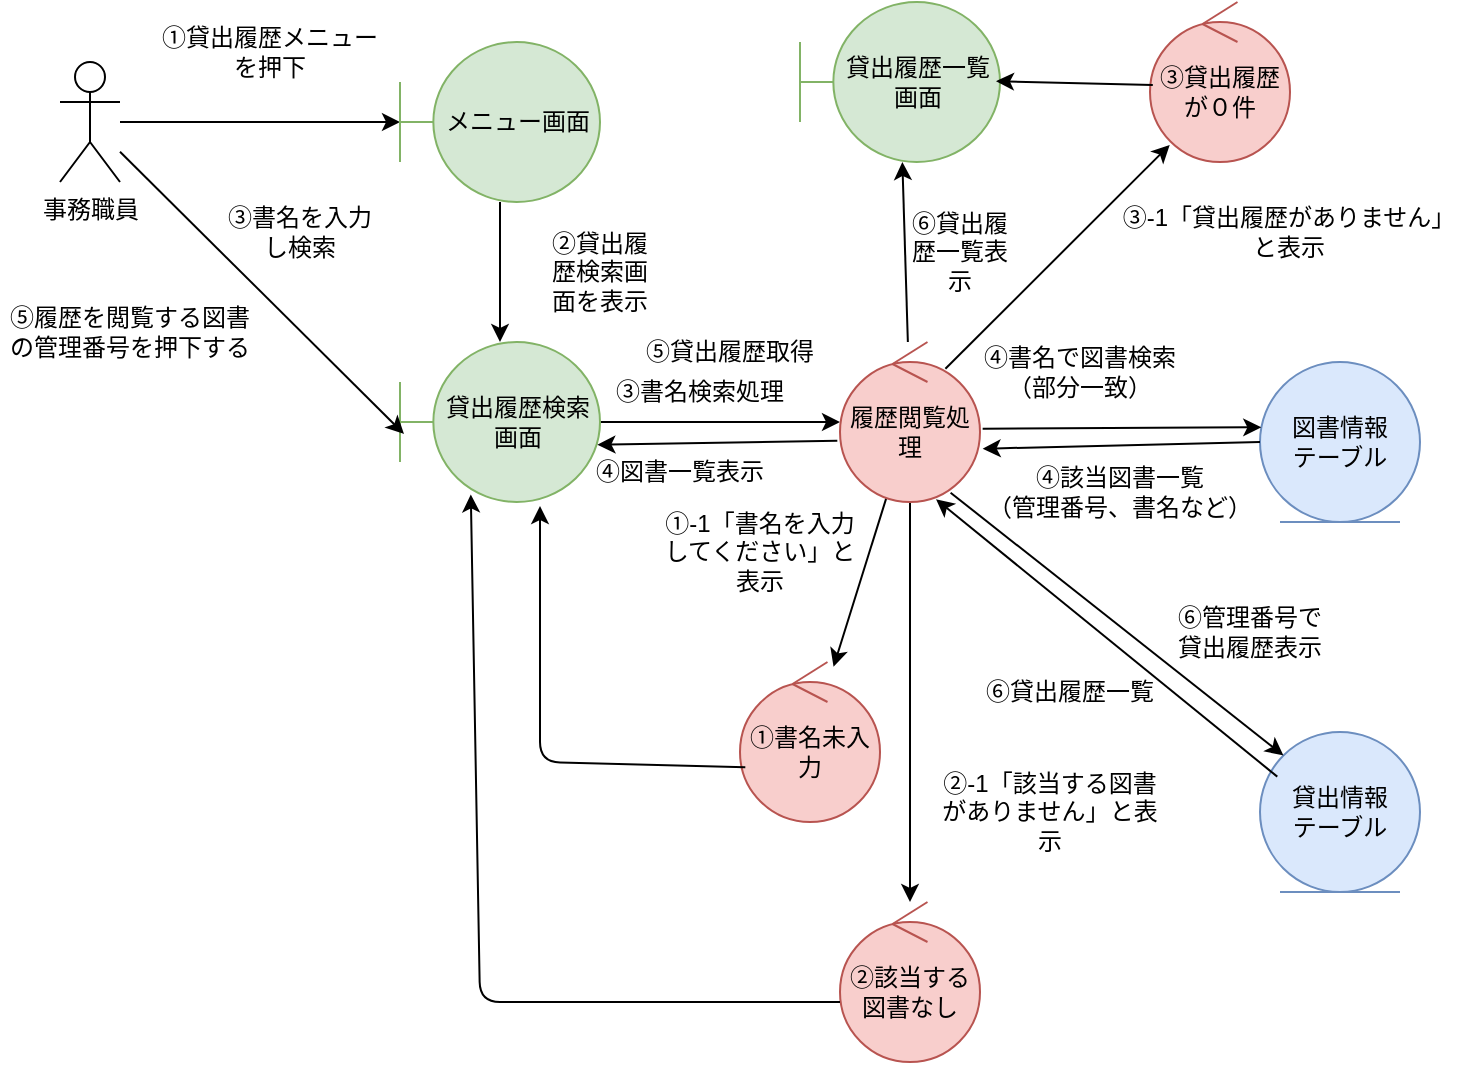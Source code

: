 <mxfile>
    <diagram id="jacj8VaNtq4-BNi4eWrG" name="ページ1">
        <mxGraphModel dx="1166" dy="599" grid="1" gridSize="10" guides="1" tooltips="1" connect="1" arrows="1" fold="1" page="1" pageScale="1" pageWidth="1600" pageHeight="1200" math="0" shadow="0">
            <root>
                <mxCell id="0"/>
                <mxCell id="1" parent="0"/>
                <mxCell id="4" value="" style="edgeStyle=none;html=1;" parent="1" source="2" target="3" edge="1">
                    <mxGeometry relative="1" as="geometry"/>
                </mxCell>
                <mxCell id="2" value="事務職員" style="shape=umlActor;verticalLabelPosition=bottom;verticalAlign=top;html=1;" parent="1" vertex="1">
                    <mxGeometry x="80" y="190" width="30" height="60" as="geometry"/>
                </mxCell>
                <mxCell id="8" value="" style="edgeStyle=none;html=1;" parent="1" source="3" target="5" edge="1">
                    <mxGeometry relative="1" as="geometry"/>
                </mxCell>
                <mxCell id="3" value="メニュー画面" style="shape=umlBoundary;whiteSpace=wrap;html=1;fillColor=#d5e8d4;strokeColor=#82b366;" parent="1" vertex="1">
                    <mxGeometry x="250" y="180" width="100" height="80" as="geometry"/>
                </mxCell>
                <mxCell id="13" value="" style="edgeStyle=none;html=1;" parent="1" source="5" target="12" edge="1">
                    <mxGeometry relative="1" as="geometry"/>
                </mxCell>
                <mxCell id="5" value="貸出履歴検索画面" style="shape=umlBoundary;whiteSpace=wrap;html=1;fillColor=#d5e8d4;strokeColor=#82b366;" parent="1" vertex="1">
                    <mxGeometry x="250" y="330" width="100" height="80" as="geometry"/>
                </mxCell>
                <mxCell id="6" value="貸出履歴一覧画面" style="shape=umlBoundary;whiteSpace=wrap;html=1;fillColor=#d5e8d4;strokeColor=#82b366;" parent="1" vertex="1">
                    <mxGeometry x="450" y="160" width="100" height="80" as="geometry"/>
                </mxCell>
                <mxCell id="7" value="①貸出履歴メニューを押下" style="text;html=1;align=center;verticalAlign=middle;whiteSpace=wrap;rounded=0;" parent="1" vertex="1">
                    <mxGeometry x="130" y="170" width="110" height="30" as="geometry"/>
                </mxCell>
                <mxCell id="9" value="➁貸出履歴検索画面を表示" style="text;html=1;align=center;verticalAlign=middle;whiteSpace=wrap;rounded=0;" parent="1" vertex="1">
                    <mxGeometry x="320" y="280" width="60" height="30" as="geometry"/>
                </mxCell>
                <mxCell id="10" value="" style="endArrow=classic;html=1;entryX=0.02;entryY=0.575;entryDx=0;entryDy=0;entryPerimeter=0;" parent="1" source="2" target="5" edge="1">
                    <mxGeometry width="50" height="50" relative="1" as="geometry">
                        <mxPoint x="160" y="240" as="sourcePoint"/>
                        <mxPoint x="210" y="190" as="targetPoint"/>
                    </mxGeometry>
                </mxCell>
                <mxCell id="11" value="③書名を入力し検索" style="text;html=1;align=center;verticalAlign=middle;whiteSpace=wrap;rounded=0;" parent="1" vertex="1">
                    <mxGeometry x="160" y="260" width="80" height="30" as="geometry"/>
                </mxCell>
                <mxCell id="16" value="" style="edgeStyle=none;html=1;" parent="1" source="12" target="15" edge="1">
                    <mxGeometry relative="1" as="geometry">
                        <Array as="points"/>
                    </mxGeometry>
                </mxCell>
                <mxCell id="25" value="" style="edgeStyle=none;html=1;" parent="1" source="12" target="24" edge="1">
                    <mxGeometry relative="1" as="geometry"/>
                </mxCell>
                <mxCell id="38" value="" style="edgeStyle=none;html=1;" parent="1" source="12" target="6" edge="1">
                    <mxGeometry relative="1" as="geometry"/>
                </mxCell>
                <mxCell id="12" value="履歴閲覧処理" style="ellipse;shape=umlControl;whiteSpace=wrap;html=1;fillColor=#f8cecc;strokeColor=#b85450;" parent="1" vertex="1">
                    <mxGeometry x="470" y="330" width="70" height="80" as="geometry"/>
                </mxCell>
                <mxCell id="14" value="③書名検索処理" style="text;html=1;align=center;verticalAlign=middle;whiteSpace=wrap;rounded=0;" parent="1" vertex="1">
                    <mxGeometry x="350" y="340" width="100" height="30" as="geometry"/>
                </mxCell>
                <mxCell id="15" value="①書名未入力" style="ellipse;shape=umlControl;whiteSpace=wrap;html=1;fillColor=#f8cecc;strokeColor=#b85450;" parent="1" vertex="1">
                    <mxGeometry x="420" y="490" width="70" height="80" as="geometry"/>
                </mxCell>
                <mxCell id="18" value="図書情報&lt;div&gt;テーブル&lt;/div&gt;" style="ellipse;shape=umlEntity;whiteSpace=wrap;html=1;fillColor=#dae8fc;strokeColor=#6c8ebf;" parent="1" vertex="1">
                    <mxGeometry x="680" y="340" width="80" height="80" as="geometry"/>
                </mxCell>
                <mxCell id="19" value="" style="edgeStyle=none;html=1;exitX=1.019;exitY=0.542;exitDx=0;exitDy=0;exitPerimeter=0;entryX=0.008;entryY=0.408;entryDx=0;entryDy=0;entryPerimeter=0;" parent="1" source="12" target="18" edge="1">
                    <mxGeometry relative="1" as="geometry">
                        <mxPoint x="505" y="418" as="sourcePoint"/>
                        <mxPoint x="495" y="452" as="targetPoint"/>
                    </mxGeometry>
                </mxCell>
                <mxCell id="20" value="④書名で図書検索（部分一致）" style="text;html=1;align=center;verticalAlign=middle;whiteSpace=wrap;rounded=0;" parent="1" vertex="1">
                    <mxGeometry x="540" y="330" width="100" height="30" as="geometry"/>
                </mxCell>
                <mxCell id="21" value="" style="endArrow=classic;html=1;exitX=0;exitY=0.5;exitDx=0;exitDy=0;entryX=1.019;entryY=0.667;entryDx=0;entryDy=0;entryPerimeter=0;" parent="1" source="18" target="12" edge="1">
                    <mxGeometry width="50" height="50" relative="1" as="geometry">
                        <mxPoint x="610" y="400" as="sourcePoint"/>
                        <mxPoint x="550" y="380" as="targetPoint"/>
                    </mxGeometry>
                </mxCell>
                <mxCell id="22" value="④該当図書一覧&lt;div&gt;（管理番号、書名など）&lt;/div&gt;" style="text;html=1;align=center;verticalAlign=middle;whiteSpace=wrap;rounded=0;" parent="1" vertex="1">
                    <mxGeometry x="540" y="390" width="140" height="30" as="geometry"/>
                </mxCell>
                <mxCell id="23" value="①-1「書名を入力してください」と表示" style="text;html=1;align=center;verticalAlign=middle;whiteSpace=wrap;rounded=0;" parent="1" vertex="1">
                    <mxGeometry x="380" y="420" width="100" height="30" as="geometry"/>
                </mxCell>
                <mxCell id="24" value="➁該当する&lt;div&gt;図書なし&lt;/div&gt;" style="ellipse;shape=umlControl;whiteSpace=wrap;html=1;fillColor=#f8cecc;strokeColor=#b85450;" parent="1" vertex="1">
                    <mxGeometry x="470" y="610" width="70" height="80" as="geometry"/>
                </mxCell>
                <mxCell id="26" value="➁-1「該当する図書がありません」と表示" style="text;html=1;align=center;verticalAlign=middle;whiteSpace=wrap;rounded=0;" parent="1" vertex="1">
                    <mxGeometry x="520" y="550" width="110" height="30" as="geometry"/>
                </mxCell>
                <mxCell id="27" value="" style="endArrow=classic;html=1;entryX=0.354;entryY=0.953;entryDx=0;entryDy=0;entryPerimeter=0;exitX=0;exitY=0.625;exitDx=0;exitDy=0;exitPerimeter=0;" parent="1" source="24" target="5" edge="1">
                    <mxGeometry width="50" height="50" relative="1" as="geometry">
                        <mxPoint x="690" y="500" as="sourcePoint"/>
                        <mxPoint x="740" y="450" as="targetPoint"/>
                        <Array as="points">
                            <mxPoint x="290" y="660"/>
                        </Array>
                    </mxGeometry>
                </mxCell>
                <mxCell id="28" value="" style="endArrow=classic;html=1;exitX=0.038;exitY=0.658;exitDx=0;exitDy=0;exitPerimeter=0;entryX=0.7;entryY=1.025;entryDx=0;entryDy=0;entryPerimeter=0;" parent="1" source="15" target="5" edge="1">
                    <mxGeometry width="50" height="50" relative="1" as="geometry">
                        <mxPoint x="440" y="560" as="sourcePoint"/>
                        <mxPoint x="332" y="441" as="targetPoint"/>
                        <Array as="points">
                            <mxPoint x="320" y="540"/>
                        </Array>
                    </mxGeometry>
                </mxCell>
                <mxCell id="29" value="" style="endArrow=classic;html=1;exitX=-0.019;exitY=0.617;exitDx=0;exitDy=0;exitPerimeter=0;entryX=0.987;entryY=0.642;entryDx=0;entryDy=0;entryPerimeter=0;" parent="1" source="12" target="5" edge="1">
                    <mxGeometry width="50" height="50" relative="1" as="geometry">
                        <mxPoint x="690" y="500" as="sourcePoint"/>
                        <mxPoint x="740" y="450" as="targetPoint"/>
                    </mxGeometry>
                </mxCell>
                <mxCell id="30" value="④図書一覧表示" style="text;html=1;align=center;verticalAlign=middle;whiteSpace=wrap;rounded=0;" parent="1" vertex="1">
                    <mxGeometry x="340" y="380" width="100" height="30" as="geometry"/>
                </mxCell>
                <mxCell id="31" value="&lt;font style=&quot;color: rgb(0, 0, 0);&quot;&gt;➄履歴を閲覧する図書の管理番号を押下する&lt;/font&gt;" style="text;html=1;align=center;verticalAlign=middle;whiteSpace=wrap;rounded=0;fillColor=none;fontColor=#FF3333;strokeColor=none;" parent="1" vertex="1">
                    <mxGeometry x="50" y="310" width="130" height="30" as="geometry"/>
                </mxCell>
                <mxCell id="32" value="&lt;font style=&quot;color: rgb(0, 0, 0);&quot;&gt;➄貸出履歴取得&lt;/font&gt;" style="text;html=1;align=center;verticalAlign=middle;whiteSpace=wrap;rounded=0;fillColor=none;fontColor=#333333;strokeColor=none;" parent="1" vertex="1">
                    <mxGeometry x="370" y="320" width="90" height="30" as="geometry"/>
                </mxCell>
                <mxCell id="33" value="貸出情報&lt;div&gt;テーブル&lt;/div&gt;" style="ellipse;shape=umlEntity;whiteSpace=wrap;html=1;fillColor=#dae8fc;strokeColor=#6c8ebf;" parent="1" vertex="1">
                    <mxGeometry x="680" y="525" width="80" height="80" as="geometry"/>
                </mxCell>
                <mxCell id="34" value="" style="endArrow=classic;html=1;entryX=0;entryY=0;entryDx=0;entryDy=0;exitX=0.79;exitY=0.942;exitDx=0;exitDy=0;exitPerimeter=0;" parent="1" source="12" target="33" edge="1">
                    <mxGeometry width="50" height="50" relative="1" as="geometry">
                        <mxPoint x="460" y="510" as="sourcePoint"/>
                        <mxPoint x="510" y="460" as="targetPoint"/>
                    </mxGeometry>
                </mxCell>
                <mxCell id="35" value="&lt;font style=&quot;color: rgb(0, 0, 0);&quot;&gt;➅管理番号で&lt;/font&gt;&lt;div&gt;&lt;font style=&quot;color: rgb(0, 0, 0);&quot;&gt;貸出履歴表示&lt;/font&gt;&lt;/div&gt;" style="text;html=1;align=center;verticalAlign=middle;whiteSpace=wrap;rounded=0;fontColor=#FF3333;" parent="1" vertex="1">
                    <mxGeometry x="630" y="460" width="90" height="30" as="geometry"/>
                </mxCell>
                <mxCell id="36" value="" style="endArrow=classic;html=1;entryX=0.686;entryY=0.983;entryDx=0;entryDy=0;entryPerimeter=0;exitX=0.108;exitY=0.279;exitDx=0;exitDy=0;exitPerimeter=0;" parent="1" source="33" target="12" edge="1">
                    <mxGeometry width="50" height="50" relative="1" as="geometry">
                        <mxPoint x="520" y="510" as="sourcePoint"/>
                        <mxPoint x="570" y="460" as="targetPoint"/>
                    </mxGeometry>
                </mxCell>
                <mxCell id="37" value="&lt;font style=&quot;color: rgb(0, 0, 0);&quot;&gt;➅貸出履歴一覧&lt;/font&gt;" style="text;html=1;align=center;verticalAlign=middle;whiteSpace=wrap;rounded=0;fontColor=#FF3333;" parent="1" vertex="1">
                    <mxGeometry x="540" y="490" width="90" height="30" as="geometry"/>
                </mxCell>
                <mxCell id="39" value="➅貸出履歴一覧表示" style="text;html=1;align=center;verticalAlign=middle;whiteSpace=wrap;rounded=0;fontColor=#000000;" parent="1" vertex="1">
                    <mxGeometry x="500" y="270" width="60" height="30" as="geometry"/>
                </mxCell>
                <mxCell id="40" value="③貸出履歴が０件" style="ellipse;shape=umlControl;whiteSpace=wrap;html=1;fillColor=#f8cecc;strokeColor=#b85450;" parent="1" vertex="1">
                    <mxGeometry x="625" y="160" width="70" height="80" as="geometry"/>
                </mxCell>
                <mxCell id="41" value="" style="endArrow=classic;html=1;exitX=0.753;exitY=0.167;exitDx=0;exitDy=0;exitPerimeter=0;entryX=0.141;entryY=0.893;entryDx=0;entryDy=0;entryPerimeter=0;" parent="1" source="12" target="40" edge="1">
                    <mxGeometry width="50" height="50" relative="1" as="geometry">
                        <mxPoint x="270" y="490" as="sourcePoint"/>
                        <mxPoint x="320" y="440" as="targetPoint"/>
                    </mxGeometry>
                </mxCell>
                <mxCell id="43" value="③-1「貸出履歴がありません」と表示" style="text;html=1;align=center;verticalAlign=middle;whiteSpace=wrap;rounded=0;fontColor=#000000;" parent="1" vertex="1">
                    <mxGeometry x="609" y="260" width="171" height="30" as="geometry"/>
                </mxCell>
                <mxCell id="44" value="" style="endArrow=classic;html=1;exitX=0.02;exitY=0.518;exitDx=0;exitDy=0;exitPerimeter=0;entryX=0.98;entryY=0.495;entryDx=0;entryDy=0;entryPerimeter=0;" parent="1" source="40" target="6" edge="1">
                    <mxGeometry width="50" height="50" relative="1" as="geometry">
                        <mxPoint x="620" y="440" as="sourcePoint"/>
                        <mxPoint x="670" y="390" as="targetPoint"/>
                    </mxGeometry>
                </mxCell>
            </root>
        </mxGraphModel>
    </diagram>
</mxfile>